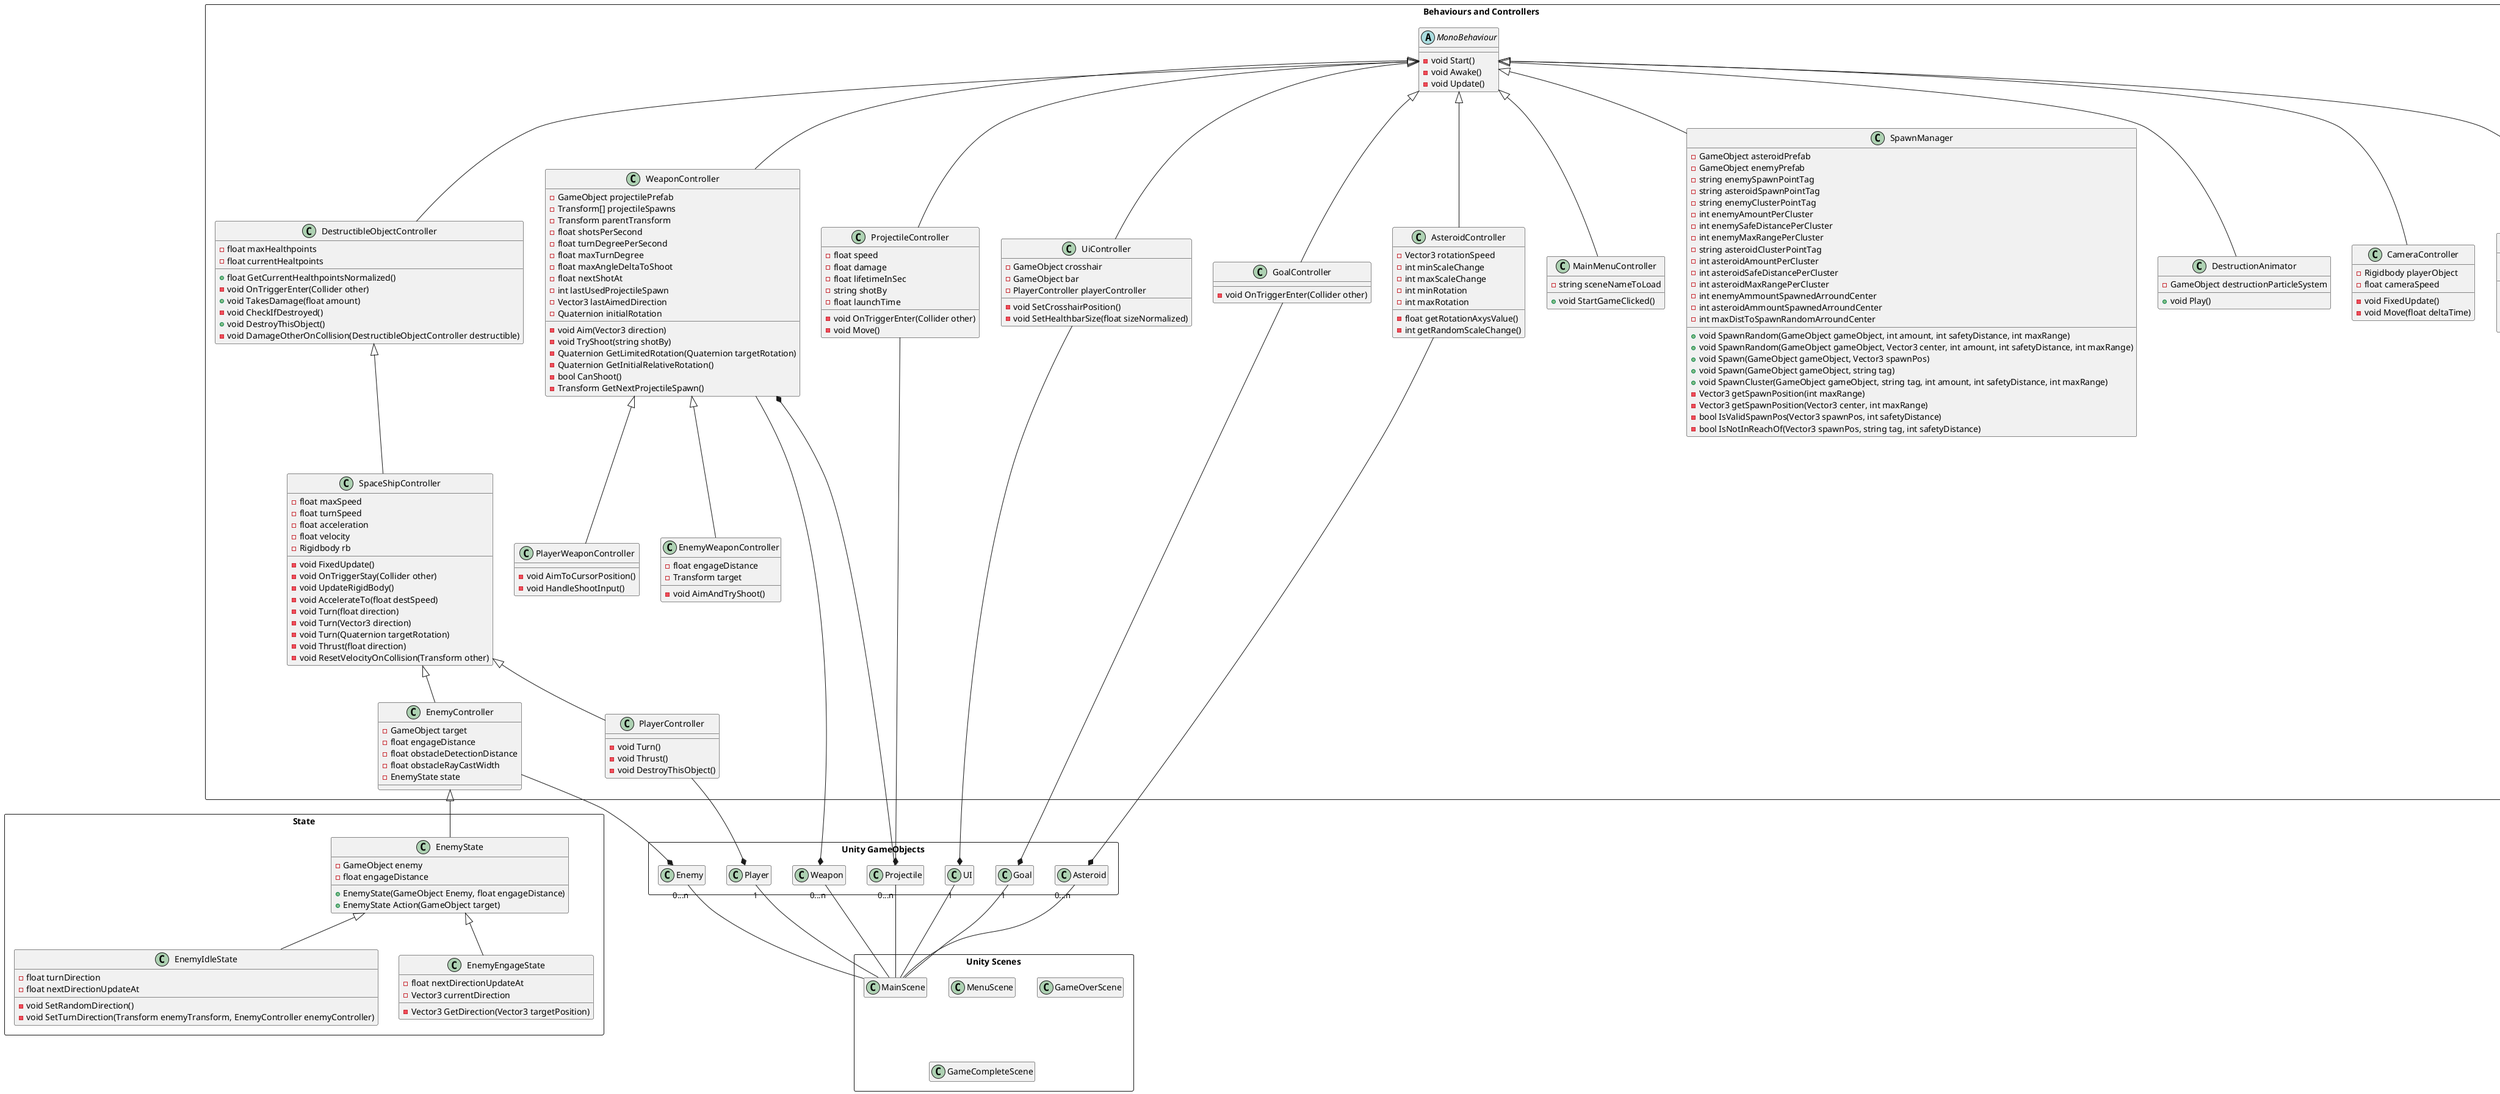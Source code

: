 @startuml
package "Unity Scenes" <<Rectangle>>{
    hide members
    Class MainScene
    Class MenuScene
    Class GameOverScene
    Class GameCompleteScene
    }

package "Unity GameObjects" <<Rectangle>> {
    hide members
    Class Weapon
    Class Player
    Class Enemy
    Class Projectile
    Class Asteroid
    Class Goal
    Class UI
}

package "Behaviours and Controllers" <<Rectangle>> {
    abstract Class MonoBehaviour{
    - void Start()
    - void Awake()
    - void Update()
    }
    Class DestructibleObjectController{
        - float maxHealthpoints
        - float currentHealtpoints
        + float GetCurrentHealthpointsNormalized()
        - void OnTriggerEnter(Collider other)
        + void TakesDamage(float amount)
        - void CheckIfDestroyed()
        + void DestroyThisObject()
        - void DamageOtherOnCollision(DestructibleObjectController destructible)
    }
    Class SpaceShipController{
        - float maxSpeed
        - float turnSpeed
        - float acceleration
        - float velocity
        - Rigidbody rb
        - void FixedUpdate()
        - void OnTriggerStay(Collider other)
        - void UpdateRigidBody()
        - void AccelerateTo(float destSpeed)
        - void Turn(float direction)
        - void Turn(Vector3 direction)
        - void Turn(Quaternion targetRotation)
        - void Thrust(float direction)
        -void ResetVelocityOnCollision(Transform other)
    }
    Class PlayerController{
        - void Turn()
        - void Thrust()
        - void DestroyThisObject()
    }
    Class EnemyController{
        - GameObject target
        - float engageDistance
        - float obstacleDetectionDistance
        - float obstacleRayCastWidth
        - EnemyState state
    }
    Class WeaponController{
        - GameObject projectilePrefab
        - Transform[] projectileSpawns
        - Transform parentTransform
        - float shotsPerSecond
        - float turnDegreePerSecond
        - float maxTurnDegree
        - float maxAngleDeltaToShoot
        - float nextShotAt
        - int lastUsedProjectileSpawn
        - Vector3 lastAimedDirection
        - Quaternion initialRotation
        - void Aim(Vector3 direction)
        - void TryShoot(string shotBy)
        - Quaternion GetLimitedRotation(Quaternion targetRotation)
        - Quaternion GetInitialRelativeRotation()
        - bool CanShoot()
        - Transform GetNextProjectileSpawn()
    }
    Class EnemyWeaponController{
        - float engageDistance
        - Transform target
        - void AimAndTryShoot()
    }
    Class PlayerWeaponController{
        - void AimToCursorPosition()
        - void HandleShootInput()
    }
    Class ProjectileController{
        - float speed
        - float damage
        - float lifetimeInSec
        - string shotBy
        - float launchTime
        - void OnTriggerEnter(Collider other)
        - void Move()
    }
    Class GoalController{
        - void OnTriggerEnter(Collider other)
    }
    Class UiController{
        -GameObject crosshair
        -GameObject bar
        -PlayerController playerController
        -void SetCrosshairPosition()
        -void SetHealthbarSize(float sizeNormalized)
    }
    Class MainMenuController{
        - string sceneNameToLoad
        + void StartGameClicked()
    }
    Class SpawnManager{
        - GameObject asteroidPrefab
        - GameObject enemyPrefab
        - string enemySpawnPointTag
        - string asteroidSpawnPointTag
        - string enemyClusterPointTag
        - int enemyAmountPerCluster
        - int enemySafeDistancePerCluster
        - int enemyMaxRangePerCluster
        - string asteroidClusterPointTag
        - int asteroidAmountPerCluster
        - int asteroidSafeDistancePerCluster
        - int asteroidMaxRangePerCluster
        - int enemyAmmountSpawnedArroundCenter
        - int asteroidAmmountSpawnedArroundCenter
        - int maxDistToSpawnRandomArroundCenter
        + void SpawnRandom(GameObject gameObject, int amount, int safetyDistance, int maxRange)
        + void SpawnRandom(GameObject gameObject, Vector3 center, int amount, int safetyDistance, int maxRange)
        + void Spawn(GameObject gameObject, Vector3 spawnPos)
        + void Spawn(GameObject gameObject, string tag)
        + void SpawnCluster(GameObject gameObject, string tag, int amount, int safetyDistance, int maxRange)
        - Vector3 getSpawnPosition(int maxRange)
        - Vector3 getSpawnPosition(Vector3 center, int maxRange)
        - bool IsValidSpawnPos(Vector3 spawnPos, int safetyDistance)
        - bool IsNotInReachOf(Vector3 spawnPos, string tag, int safetyDistance)
    }
    Class DestructionAnimator{
        - GameObject destructionParticleSystem
        + void Play()
    }
    Class CameraController{
        - Rigidbody playerObject
        - float cameraSpeed
        - void FixedUpdate()
        - void Move(float deltaTime)
    }
    Class AsteroidController{
        - Vector3 rotationSpeed
        - int minScaleChange
        - int maxScaleChange
        - int minRotation
        - int maxRotation
        - float getRotationAxysValue()
        - int getRandomScaleChange()
    }
    Class BoundryBehaviour{
        - float damagePerGameTick
        - List<DestructibleObjectController> objectsOutsideBoundry
        - void FixedUpdate()
        - void DamageObjectsOutsideBoundry()
        - void OnTriggerEnter(Collider other)
        - void OnTriggerExit(Collider other)
    }
}

package "State" <<Rectangle>> {
    Class EnemyState {
        - GameObject enemy
        - float engageDistance
        + EnemyState(GameObject Enemy, float engageDistance)
        + EnemyState Action(GameObject target)
    }
    Class EnemyIdleState{
        - float turnDirection
        - float nextDirectionUpdateAt
        - void SetRandomDirection()
        - void SetTurnDirection(Transform enemyTransform, EnemyController enemyController)
    }
    Class EnemyEngageState{
        - float nextDirectionUpdateAt
        - Vector3 currentDirection
        - Vector3 GetDirection(Vector3 targetPosition)
    }
}

PlayerController -up-|> SpaceShipController
EnemyController -up-|> SpaceShipController
SpaceShipController -up-|> DestructibleObjectController
GoalController -up-|> MonoBehaviour
WeaponController -up-|> MonoBehaviour
EnemyWeaponController -up-|> WeaponController
PlayerWeaponController -up-|> WeaponController
ProjectileController -up-|> MonoBehaviour
UiController -up-|> MonoBehaviour
DestructibleObjectController -up-|> MonoBehaviour
MainMenuController -up-|> MonoBehaviour
DestructionAnimator -up-|> MonoBehaviour
SpawnManager -up-|> MonoBehaviour
CameraController -up-|> MonoBehaviour
AsteroidController -up-|> MonoBehaviour
BoundryBehaviour -up-|> MonoBehaviour
EnemyIdleState -up-|> EnemyState
EnemyEngageState -up-|> EnemyState
EnemyState -up-|> EnemyController

Asteroid *-up- AsteroidController
Player *-up- PlayerController
Enemy *-up- EnemyController
Weapon *-up- WeaponController
Projectile *-up- ProjectileController
WeaponController *-up- Projectile
Goal *-up- GoalController
UI *-up- UiController

MainScene -up- "1" Player
MainScene -up- "0...n" Enemy
MainScene -up- "0...n" Weapon
MainScene -up- "0...n" Projectile
MainScene -up- "0...n" Asteroid
MainScene -up- "1" Goal
MainScene -up- "1" UI

@enduml